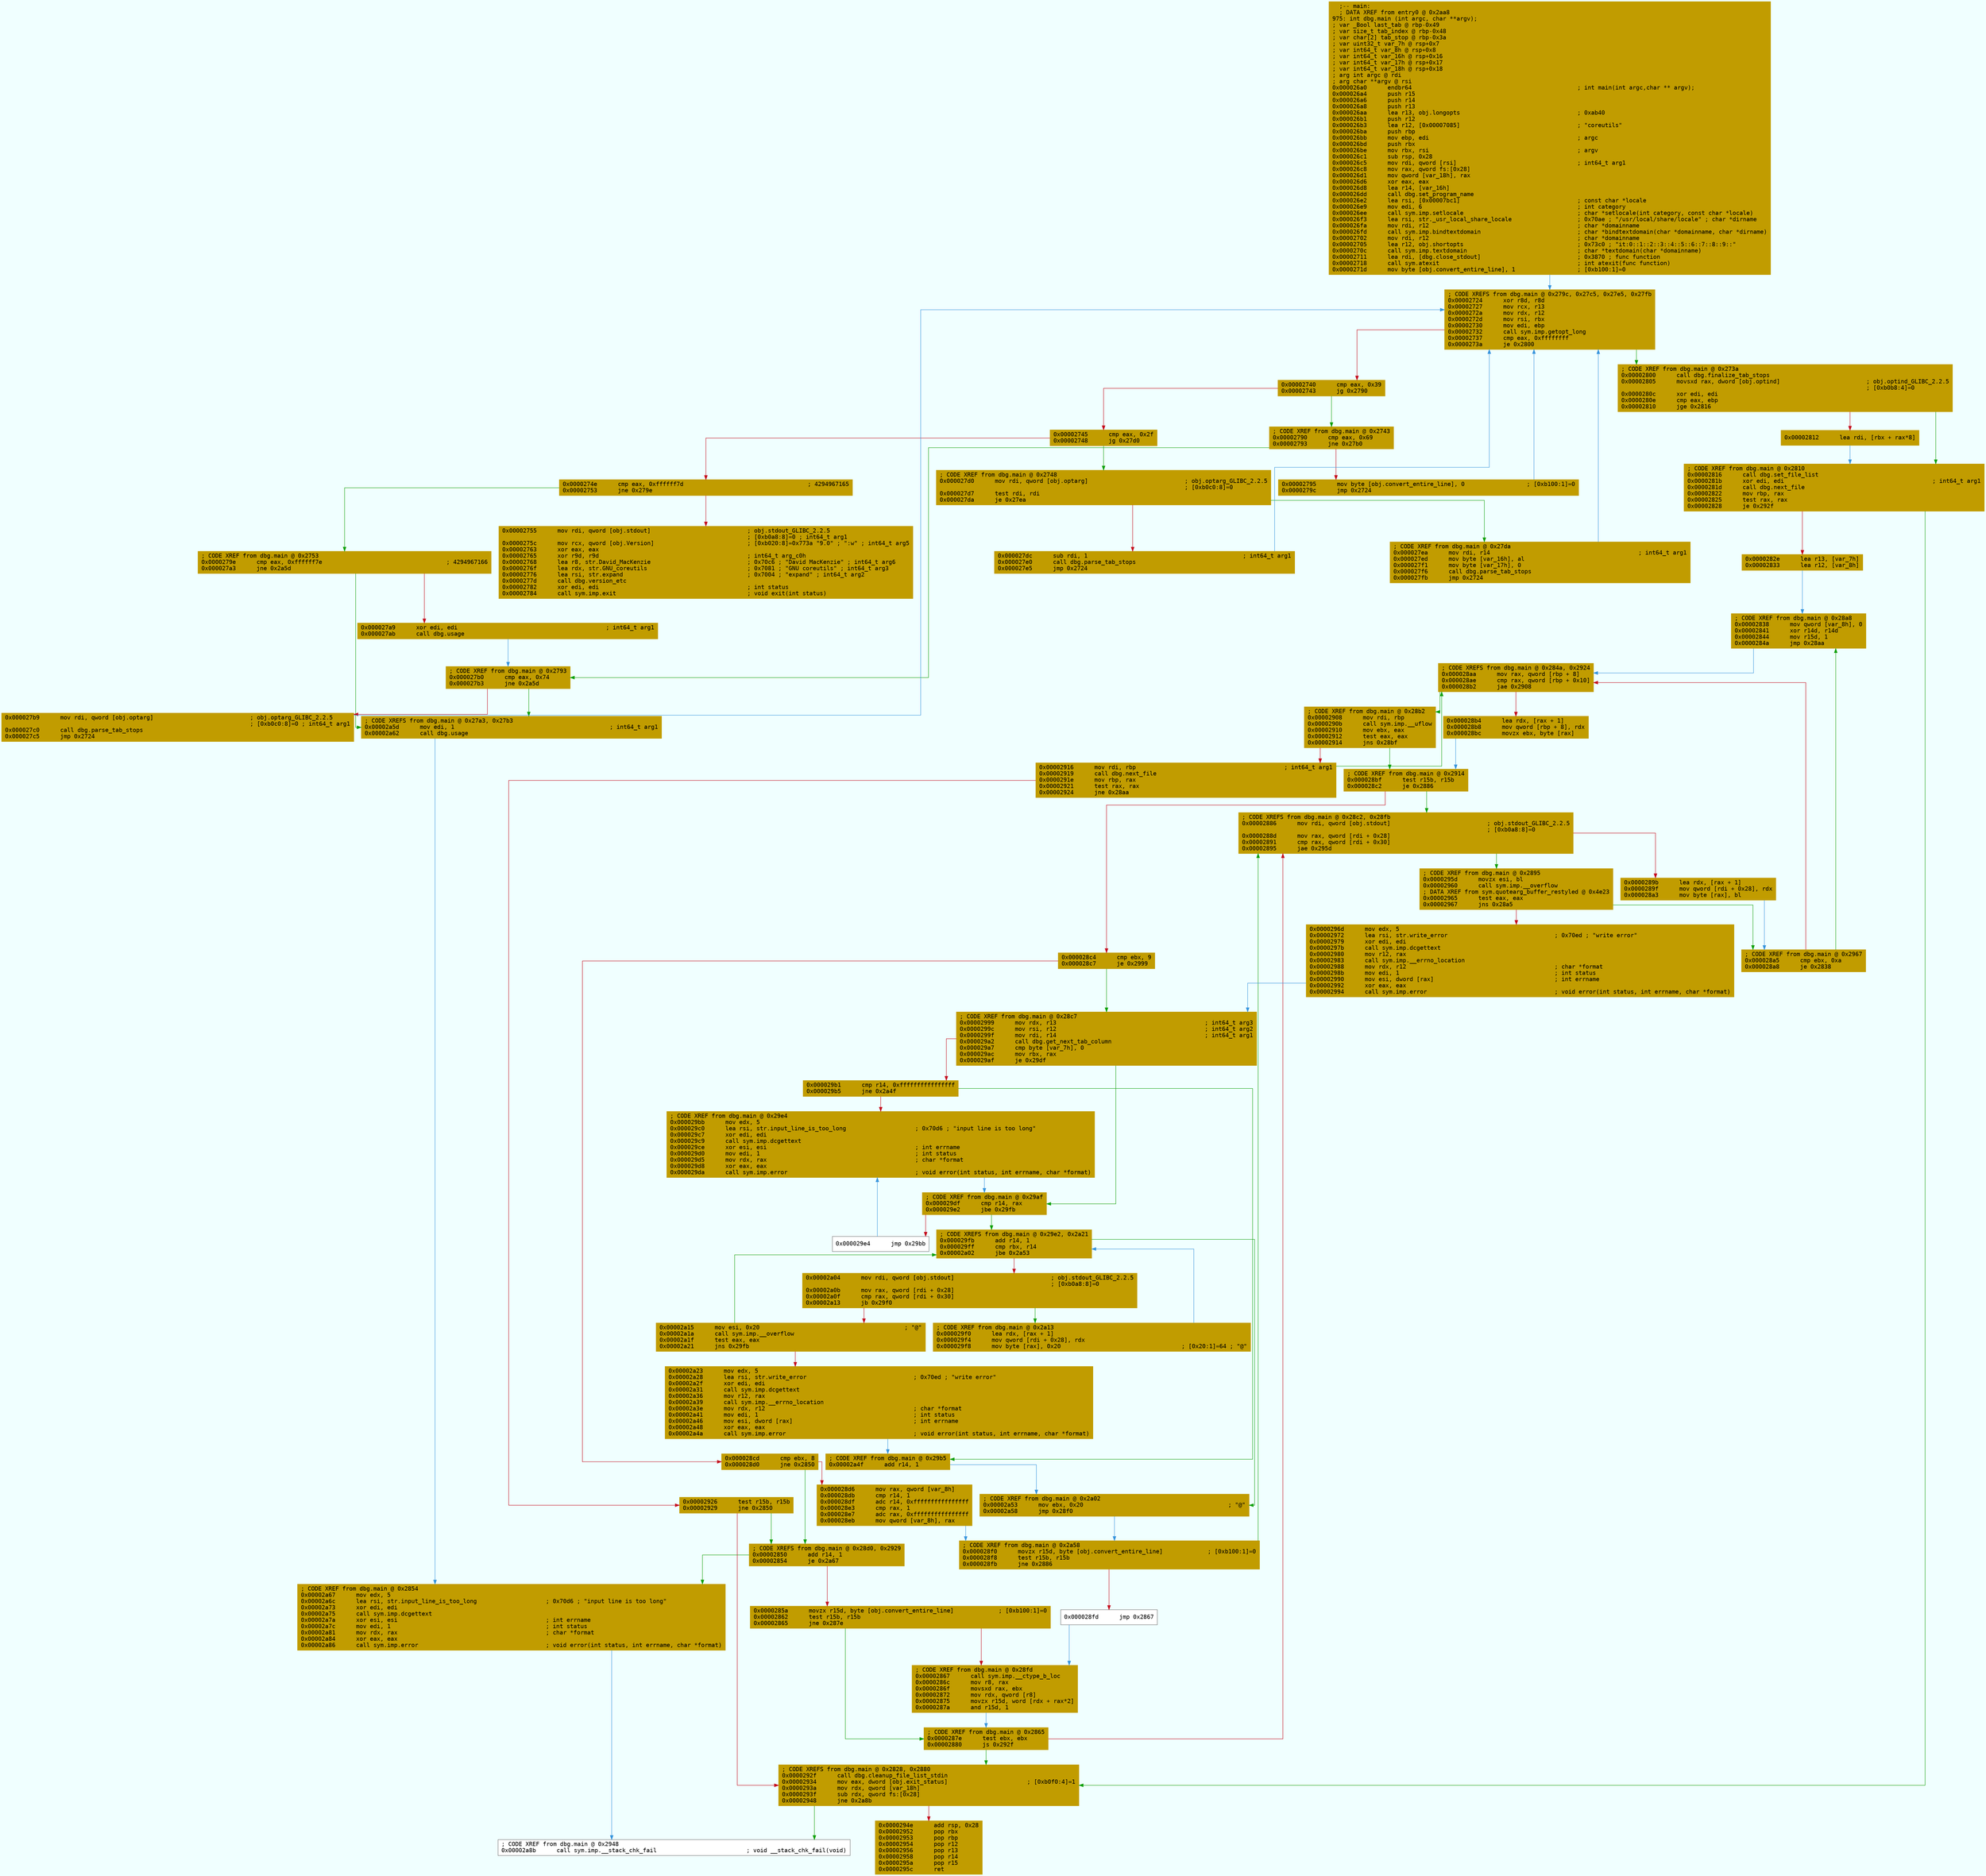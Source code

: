 digraph code {
	graph [bgcolor=azure fontsize=8 fontname="Courier" splines="ortho"];
	node [fillcolor=gray style=filled shape=box];
	edge [arrowhead="normal"];
	"0x000026a0" [URL="dbg.main/0x000026a0", fillcolor="#c19c00",color="#c19c00", fontname="Courier",label="  ;-- main:\l  ; DATA XREF from entry0 @ 0x2aa8\l975: int dbg.main (int argc, char **argv);\l; var _Bool last_tab @ rbp-0x49\l; var size_t tab_index @ rbp-0x48\l; var char[2] tab_stop @ rbp-0x3a\l; var uint32_t var_7h @ rsp+0x7\l; var int64_t var_8h @ rsp+0x8\l; var int64_t var_16h @ rsp+0x16\l; var int64_t var_17h @ rsp+0x17\l; var int64_t var_18h @ rsp+0x18\l; arg int argc @ rdi\l; arg char **argv @ rsi\l0x000026a0      endbr64                                                ; int main(int argc,char ** argv);\l0x000026a4      push r15\l0x000026a6      push r14\l0x000026a8      push r13\l0x000026aa      lea r13, obj.longopts                                  ; 0xab40\l0x000026b1      push r12\l0x000026b3      lea r12, [0x00007085]                                  ; \"coreutils\"\l0x000026ba      push rbp\l0x000026bb      mov ebp, edi                                           ; argc\l0x000026bd      push rbx\l0x000026be      mov rbx, rsi                                           ; argv\l0x000026c1      sub rsp, 0x28\l0x000026c5      mov rdi, qword [rsi]                                   ; int64_t arg1\l0x000026c8      mov rax, qword fs:[0x28]\l0x000026d1      mov qword [var_18h], rax\l0x000026d6      xor eax, eax\l0x000026d8      lea r14, [var_16h]\l0x000026dd      call dbg.set_program_name\l0x000026e2      lea rsi, [0x00007bc1]                                  ; const char *locale\l0x000026e9      mov edi, 6                                             ; int category\l0x000026ee      call sym.imp.setlocale                                 ; char *setlocale(int category, const char *locale)\l0x000026f3      lea rsi, str._usr_local_share_locale                   ; 0x70ae ; \"/usr/local/share/locale\" ; char *dirname\l0x000026fa      mov rdi, r12                                           ; char *domainname\l0x000026fd      call sym.imp.bindtextdomain                            ; char *bindtextdomain(char *domainname, char *dirname)\l0x00002702      mov rdi, r12                                           ; char *domainname\l0x00002705      lea r12, obj.shortopts                                 ; 0x73c0 ; \"it:0::1::2::3::4::5::6::7::8::9::\"\l0x0000270c      call sym.imp.textdomain                                ; char *textdomain(char *domainname)\l0x00002711      lea rdi, [dbg.close_stdout]                            ; 0x3870 ; func function\l0x00002718      call sym.atexit                                        ; int atexit(func function)\l0x0000271d      mov byte [obj.convert_entire_line], 1                  ; [0xb100:1]=0\l"]
	"0x00002724" [URL="dbg.main/0x00002724", fillcolor="#c19c00",color="#c19c00", fontname="Courier",label="; CODE XREFS from dbg.main @ 0x279c, 0x27c5, 0x27e5, 0x27fb\l0x00002724      xor r8d, r8d\l0x00002727      mov rcx, r13\l0x0000272a      mov rdx, r12\l0x0000272d      mov rsi, rbx\l0x00002730      mov edi, ebp\l0x00002732      call sym.imp.getopt_long\l0x00002737      cmp eax, 0xffffffff\l0x0000273a      je 0x2800\l"]
	"0x00002740" [URL="dbg.main/0x00002740", fillcolor="#c19c00",color="#c19c00", fontname="Courier",label="0x00002740      cmp eax, 0x39\l0x00002743      jg 0x2790\l"]
	"0x00002745" [URL="dbg.main/0x00002745", fillcolor="#c19c00",color="#c19c00", fontname="Courier",label="0x00002745      cmp eax, 0x2f\l0x00002748      jg 0x27d0\l"]
	"0x0000274e" [URL="dbg.main/0x0000274e", fillcolor="#c19c00",color="#c19c00", fontname="Courier",label="0x0000274e      cmp eax, 0xffffff7d                                    ; 4294967165\l0x00002753      jne 0x279e\l"]
	"0x00002755" [URL="dbg.main/0x00002755", fillcolor="#c19c00",color="#c19c00", fontname="Courier",label="0x00002755      mov rdi, qword [obj.stdout]                            ; obj.stdout_GLIBC_2.2.5\l                                                                       ; [0xb0a8:8]=0 ; int64_t arg1\l0x0000275c      mov rcx, qword [obj.Version]                           ; [0xb020:8]=0x773a \"9.0\" ; \":w\" ; int64_t arg5\l0x00002763      xor eax, eax\l0x00002765      xor r9d, r9d                                           ; int64_t arg_c0h\l0x00002768      lea r8, str.David_MacKenzie                            ; 0x70c6 ; \"David MacKenzie\" ; int64_t arg6\l0x0000276f      lea rdx, str.GNU_coreutils                             ; 0x7081 ; \"GNU coreutils\" ; int64_t arg3\l0x00002776      lea rsi, str.expand                                    ; 0x7004 ; \"expand\" ; int64_t arg2\l0x0000277d      call dbg.version_etc\l0x00002782      xor edi, edi                                           ; int status\l0x00002784      call sym.imp.exit                                      ; void exit(int status)\l"]
	"0x00002790" [URL="dbg.main/0x00002790", fillcolor="#c19c00",color="#c19c00", fontname="Courier",label="; CODE XREF from dbg.main @ 0x2743\l0x00002790      cmp eax, 0x69\l0x00002793      jne 0x27b0\l"]
	"0x00002795" [URL="dbg.main/0x00002795", fillcolor="#c19c00",color="#c19c00", fontname="Courier",label="0x00002795      mov byte [obj.convert_entire_line], 0                  ; [0xb100:1]=0\l0x0000279c      jmp 0x2724\l"]
	"0x0000279e" [URL="dbg.main/0x0000279e", fillcolor="#c19c00",color="#c19c00", fontname="Courier",label="; CODE XREF from dbg.main @ 0x2753\l0x0000279e      cmp eax, 0xffffff7e                                    ; 4294967166\l0x000027a3      jne 0x2a5d\l"]
	"0x000027a9" [URL="dbg.main/0x000027a9", fillcolor="#c19c00",color="#c19c00", fontname="Courier",label="0x000027a9      xor edi, edi                                           ; int64_t arg1\l0x000027ab      call dbg.usage\l"]
	"0x000027b0" [URL="dbg.main/0x000027b0", fillcolor="#c19c00",color="#c19c00", fontname="Courier",label="; CODE XREF from dbg.main @ 0x2793\l0x000027b0      cmp eax, 0x74\l0x000027b3      jne 0x2a5d\l"]
	"0x000027b9" [URL="dbg.main/0x000027b9", fillcolor="#c19c00",color="#c19c00", fontname="Courier",label="0x000027b9      mov rdi, qword [obj.optarg]                            ; obj.optarg_GLIBC_2.2.5\l                                                                       ; [0xb0c0:8]=0 ; int64_t arg1\l0x000027c0      call dbg.parse_tab_stops\l0x000027c5      jmp 0x2724\l"]
	"0x000027d0" [URL="dbg.main/0x000027d0", fillcolor="#c19c00",color="#c19c00", fontname="Courier",label="; CODE XREF from dbg.main @ 0x2748\l0x000027d0      mov rdi, qword [obj.optarg]                            ; obj.optarg_GLIBC_2.2.5\l                                                                       ; [0xb0c0:8]=0\l0x000027d7      test rdi, rdi\l0x000027da      je 0x27ea\l"]
	"0x000027dc" [URL="dbg.main/0x000027dc", fillcolor="#c19c00",color="#c19c00", fontname="Courier",label="0x000027dc      sub rdi, 1                                             ; int64_t arg1\l0x000027e0      call dbg.parse_tab_stops\l0x000027e5      jmp 0x2724\l"]
	"0x000027ea" [URL="dbg.main/0x000027ea", fillcolor="#c19c00",color="#c19c00", fontname="Courier",label="; CODE XREF from dbg.main @ 0x27da\l0x000027ea      mov rdi, r14                                           ; int64_t arg1\l0x000027ed      mov byte [var_16h], al\l0x000027f1      mov byte [var_17h], 0\l0x000027f6      call dbg.parse_tab_stops\l0x000027fb      jmp 0x2724\l"]
	"0x00002800" [URL="dbg.main/0x00002800", fillcolor="#c19c00",color="#c19c00", fontname="Courier",label="; CODE XREF from dbg.main @ 0x273a\l0x00002800      call dbg.finalize_tab_stops\l0x00002805      movsxd rax, dword [obj.optind]                         ; obj.optind_GLIBC_2.2.5\l                                                                       ; [0xb0b8:4]=0\l0x0000280c      xor edi, edi\l0x0000280e      cmp eax, ebp\l0x00002810      jge 0x2816\l"]
	"0x00002812" [URL="dbg.main/0x00002812", fillcolor="#c19c00",color="#c19c00", fontname="Courier",label="0x00002812      lea rdi, [rbx + rax*8]\l"]
	"0x00002816" [URL="dbg.main/0x00002816", fillcolor="#c19c00",color="#c19c00", fontname="Courier",label="; CODE XREF from dbg.main @ 0x2810\l0x00002816      call dbg.set_file_list\l0x0000281b      xor edi, edi                                           ; int64_t arg1\l0x0000281d      call dbg.next_file\l0x00002822      mov rbp, rax\l0x00002825      test rax, rax\l0x00002828      je 0x292f\l"]
	"0x0000282e" [URL="dbg.main/0x0000282e", fillcolor="#c19c00",color="#c19c00", fontname="Courier",label="0x0000282e      lea r13, [var_7h]\l0x00002833      lea r12, [var_8h]\l"]
	"0x00002838" [URL="dbg.main/0x00002838", fillcolor="#c19c00",color="#c19c00", fontname="Courier",label="; CODE XREF from dbg.main @ 0x28a8\l0x00002838      mov qword [var_8h], 0\l0x00002841      xor r14d, r14d\l0x00002844      mov r15d, 1\l0x0000284a      jmp 0x28aa\l"]
	"0x00002850" [URL="dbg.main/0x00002850", fillcolor="#c19c00",color="#c19c00", fontname="Courier",label="; CODE XREFS from dbg.main @ 0x28d0, 0x2929\l0x00002850      add r14, 1\l0x00002854      je 0x2a67\l"]
	"0x0000285a" [URL="dbg.main/0x0000285a", fillcolor="#c19c00",color="#c19c00", fontname="Courier",label="0x0000285a      movzx r15d, byte [obj.convert_entire_line]             ; [0xb100:1]=0\l0x00002862      test r15b, r15b\l0x00002865      jne 0x287e\l"]
	"0x00002867" [URL="dbg.main/0x00002867", fillcolor="#c19c00",color="#c19c00", fontname="Courier",label="; CODE XREF from dbg.main @ 0x28fd\l0x00002867      call sym.imp.__ctype_b_loc\l0x0000286c      mov r8, rax\l0x0000286f      movsxd rax, ebx\l0x00002872      mov rdx, qword [r8]\l0x00002875      movzx r15d, word [rdx + rax*2]\l0x0000287a      and r15d, 1\l"]
	"0x0000287e" [URL="dbg.main/0x0000287e", fillcolor="#c19c00",color="#c19c00", fontname="Courier",label="; CODE XREF from dbg.main @ 0x2865\l0x0000287e      test ebx, ebx\l0x00002880      js 0x292f\l"]
	"0x00002886" [URL="dbg.main/0x00002886", fillcolor="#c19c00",color="#c19c00", fontname="Courier",label="; CODE XREFS from dbg.main @ 0x28c2, 0x28fb\l0x00002886      mov rdi, qword [obj.stdout]                            ; obj.stdout_GLIBC_2.2.5\l                                                                       ; [0xb0a8:8]=0\l0x0000288d      mov rax, qword [rdi + 0x28]\l0x00002891      cmp rax, qword [rdi + 0x30]\l0x00002895      jae 0x295d\l"]
	"0x0000289b" [URL="dbg.main/0x0000289b", fillcolor="#c19c00",color="#c19c00", fontname="Courier",label="0x0000289b      lea rdx, [rax + 1]\l0x0000289f      mov qword [rdi + 0x28], rdx\l0x000028a3      mov byte [rax], bl\l"]
	"0x000028a5" [URL="dbg.main/0x000028a5", fillcolor="#c19c00",color="#c19c00", fontname="Courier",label="; CODE XREF from dbg.main @ 0x2967\l0x000028a5      cmp ebx, 0xa\l0x000028a8      je 0x2838\l"]
	"0x000028aa" [URL="dbg.main/0x000028aa", fillcolor="#c19c00",color="#c19c00", fontname="Courier",label="; CODE XREFS from dbg.main @ 0x284a, 0x2924\l0x000028aa      mov rax, qword [rbp + 8]\l0x000028ae      cmp rax, qword [rbp + 0x10]\l0x000028b2      jae 0x2908\l"]
	"0x000028b4" [URL="dbg.main/0x000028b4", fillcolor="#c19c00",color="#c19c00", fontname="Courier",label="0x000028b4      lea rdx, [rax + 1]\l0x000028b8      mov qword [rbp + 8], rdx\l0x000028bc      movzx ebx, byte [rax]\l"]
	"0x000028bf" [URL="dbg.main/0x000028bf", fillcolor="#c19c00",color="#c19c00", fontname="Courier",label="; CODE XREF from dbg.main @ 0x2914\l0x000028bf      test r15b, r15b\l0x000028c2      je 0x2886\l"]
	"0x000028c4" [URL="dbg.main/0x000028c4", fillcolor="#c19c00",color="#c19c00", fontname="Courier",label="0x000028c4      cmp ebx, 9\l0x000028c7      je 0x2999\l"]
	"0x000028cd" [URL="dbg.main/0x000028cd", fillcolor="#c19c00",color="#c19c00", fontname="Courier",label="0x000028cd      cmp ebx, 8\l0x000028d0      jne 0x2850\l"]
	"0x000028d6" [URL="dbg.main/0x000028d6", fillcolor="#c19c00",color="#c19c00", fontname="Courier",label="0x000028d6      mov rax, qword [var_8h]\l0x000028db      cmp r14, 1\l0x000028df      adc r14, 0xffffffffffffffff\l0x000028e3      cmp rax, 1\l0x000028e7      adc rax, 0xffffffffffffffff\l0x000028eb      mov qword [var_8h], rax\l"]
	"0x000028f0" [URL="dbg.main/0x000028f0", fillcolor="#c19c00",color="#c19c00", fontname="Courier",label="; CODE XREF from dbg.main @ 0x2a58\l0x000028f0      movzx r15d, byte [obj.convert_entire_line]             ; [0xb100:1]=0\l0x000028f8      test r15b, r15b\l0x000028fb      jne 0x2886\l"]
	"0x000028fd" [URL="dbg.main/0x000028fd", fillcolor="white",color="#767676", fontname="Courier",label="0x000028fd      jmp 0x2867\l"]
	"0x00002908" [URL="dbg.main/0x00002908", fillcolor="#c19c00",color="#c19c00", fontname="Courier",label="; CODE XREF from dbg.main @ 0x28b2\l0x00002908      mov rdi, rbp\l0x0000290b      call sym.imp.__uflow\l0x00002910      mov ebx, eax\l0x00002912      test eax, eax\l0x00002914      jns 0x28bf\l"]
	"0x00002916" [URL="dbg.main/0x00002916", fillcolor="#c19c00",color="#c19c00", fontname="Courier",label="0x00002916      mov rdi, rbp                                           ; int64_t arg1\l0x00002919      call dbg.next_file\l0x0000291e      mov rbp, rax\l0x00002921      test rax, rax\l0x00002924      jne 0x28aa\l"]
	"0x00002926" [URL="dbg.main/0x00002926", fillcolor="#c19c00",color="#c19c00", fontname="Courier",label="0x00002926      test r15b, r15b\l0x00002929      jne 0x2850\l"]
	"0x0000292f" [URL="dbg.main/0x0000292f", fillcolor="#c19c00",color="#c19c00", fontname="Courier",label="; CODE XREFS from dbg.main @ 0x2828, 0x2880\l0x0000292f      call dbg.cleanup_file_list_stdin\l0x00002934      mov eax, dword [obj.exit_status]                       ; [0xb0f0:4]=1\l0x0000293a      mov rdx, qword [var_18h]\l0x0000293f      sub rdx, qword fs:[0x28]\l0x00002948      jne 0x2a8b\l"]
	"0x0000294e" [URL="dbg.main/0x0000294e", fillcolor="#c19c00",color="#c19c00", fontname="Courier",label="0x0000294e      add rsp, 0x28\l0x00002952      pop rbx\l0x00002953      pop rbp\l0x00002954      pop r12\l0x00002956      pop r13\l0x00002958      pop r14\l0x0000295a      pop r15\l0x0000295c      ret\l"]
	"0x0000295d" [URL="dbg.main/0x0000295d", fillcolor="#c19c00",color="#c19c00", fontname="Courier",label="; CODE XREF from dbg.main @ 0x2895\l0x0000295d      movzx esi, bl\l0x00002960      call sym.imp.__overflow\l; DATA XREF from sym.quotearg_buffer_restyled @ 0x4e23\l0x00002965      test eax, eax\l0x00002967      jns 0x28a5\l"]
	"0x0000296d" [URL="dbg.main/0x0000296d", fillcolor="#c19c00",color="#c19c00", fontname="Courier",label="0x0000296d      mov edx, 5\l0x00002972      lea rsi, str.write_error                               ; 0x70ed ; \"write error\"\l0x00002979      xor edi, edi\l0x0000297b      call sym.imp.dcgettext\l0x00002980      mov r12, rax\l0x00002983      call sym.imp.__errno_location\l0x00002988      mov rdx, r12                                           ; char *format\l0x0000298b      mov edi, 1                                             ; int status\l0x00002990      mov esi, dword [rax]                                   ; int errname\l0x00002992      xor eax, eax\l0x00002994      call sym.imp.error                                     ; void error(int status, int errname, char *format)\l"]
	"0x00002999" [URL="dbg.main/0x00002999", fillcolor="#c19c00",color="#c19c00", fontname="Courier",label="; CODE XREF from dbg.main @ 0x28c7\l0x00002999      mov rdx, r13                                           ; int64_t arg3\l0x0000299c      mov rsi, r12                                           ; int64_t arg2\l0x0000299f      mov rdi, r14                                           ; int64_t arg1\l0x000029a2      call dbg.get_next_tab_column\l0x000029a7      cmp byte [var_7h], 0\l0x000029ac      mov rbx, rax\l0x000029af      je 0x29df\l"]
	"0x000029b1" [URL="dbg.main/0x000029b1", fillcolor="#c19c00",color="#c19c00", fontname="Courier",label="0x000029b1      cmp r14, 0xffffffffffffffff\l0x000029b5      jne 0x2a4f\l"]
	"0x000029bb" [URL="dbg.main/0x000029bb", fillcolor="#c19c00",color="#c19c00", fontname="Courier",label="; CODE XREF from dbg.main @ 0x29e4\l0x000029bb      mov edx, 5\l0x000029c0      lea rsi, str.input_line_is_too_long                    ; 0x70d6 ; \"input line is too long\"\l0x000029c7      xor edi, edi\l0x000029c9      call sym.imp.dcgettext\l0x000029ce      xor esi, esi                                           ; int errname\l0x000029d0      mov edi, 1                                             ; int status\l0x000029d5      mov rdx, rax                                           ; char *format\l0x000029d8      xor eax, eax\l0x000029da      call sym.imp.error                                     ; void error(int status, int errname, char *format)\l"]
	"0x000029df" [URL="dbg.main/0x000029df", fillcolor="#c19c00",color="#c19c00", fontname="Courier",label="; CODE XREF from dbg.main @ 0x29af\l0x000029df      cmp r14, rax\l0x000029e2      jbe 0x29fb\l"]
	"0x000029e4" [URL="dbg.main/0x000029e4", fillcolor="white",color="#767676", fontname="Courier",label="0x000029e4      jmp 0x29bb\l"]
	"0x000029f0" [URL="dbg.main/0x000029f0", fillcolor="#c19c00",color="#c19c00", fontname="Courier",label="; CODE XREF from dbg.main @ 0x2a13\l0x000029f0      lea rdx, [rax + 1]\l0x000029f4      mov qword [rdi + 0x28], rdx\l0x000029f8      mov byte [rax], 0x20                                   ; [0x20:1]=64 ; \"@\"\l"]
	"0x000029fb" [URL="dbg.main/0x000029fb", fillcolor="#c19c00",color="#c19c00", fontname="Courier",label="; CODE XREFS from dbg.main @ 0x29e2, 0x2a21\l0x000029fb      add r14, 1\l0x000029ff      cmp rbx, r14\l0x00002a02      jbe 0x2a53\l"]
	"0x00002a04" [URL="dbg.main/0x00002a04", fillcolor="#c19c00",color="#c19c00", fontname="Courier",label="0x00002a04      mov rdi, qword [obj.stdout]                            ; obj.stdout_GLIBC_2.2.5\l                                                                       ; [0xb0a8:8]=0\l0x00002a0b      mov rax, qword [rdi + 0x28]\l0x00002a0f      cmp rax, qword [rdi + 0x30]\l0x00002a13      jb 0x29f0\l"]
	"0x00002a15" [URL="dbg.main/0x00002a15", fillcolor="#c19c00",color="#c19c00", fontname="Courier",label="0x00002a15      mov esi, 0x20                                          ; \"@\"\l0x00002a1a      call sym.imp.__overflow\l0x00002a1f      test eax, eax\l0x00002a21      jns 0x29fb\l"]
	"0x00002a23" [URL="dbg.main/0x00002a23", fillcolor="#c19c00",color="#c19c00", fontname="Courier",label="0x00002a23      mov edx, 5\l0x00002a28      lea rsi, str.write_error                               ; 0x70ed ; \"write error\"\l0x00002a2f      xor edi, edi\l0x00002a31      call sym.imp.dcgettext\l0x00002a36      mov r12, rax\l0x00002a39      call sym.imp.__errno_location\l0x00002a3e      mov rdx, r12                                           ; char *format\l0x00002a41      mov edi, 1                                             ; int status\l0x00002a46      mov esi, dword [rax]                                   ; int errname\l0x00002a48      xor eax, eax\l0x00002a4a      call sym.imp.error                                     ; void error(int status, int errname, char *format)\l"]
	"0x00002a4f" [URL="dbg.main/0x00002a4f", fillcolor="#c19c00",color="#c19c00", fontname="Courier",label="; CODE XREF from dbg.main @ 0x29b5\l0x00002a4f      add r14, 1\l"]
	"0x00002a53" [URL="dbg.main/0x00002a53", fillcolor="#c19c00",color="#c19c00", fontname="Courier",label="; CODE XREF from dbg.main @ 0x2a02\l0x00002a53      mov ebx, 0x20                                          ; \"@\"\l0x00002a58      jmp 0x28f0\l"]
	"0x00002a5d" [URL="dbg.main/0x00002a5d", fillcolor="#c19c00",color="#c19c00", fontname="Courier",label="; CODE XREFS from dbg.main @ 0x27a3, 0x27b3\l0x00002a5d      mov edi, 1                                             ; int64_t arg1\l0x00002a62      call dbg.usage\l"]
	"0x00002a67" [URL="dbg.main/0x00002a67", fillcolor="#c19c00",color="#c19c00", fontname="Courier",label="; CODE XREF from dbg.main @ 0x2854\l0x00002a67      mov edx, 5\l0x00002a6c      lea rsi, str.input_line_is_too_long                    ; 0x70d6 ; \"input line is too long\"\l0x00002a73      xor edi, edi\l0x00002a75      call sym.imp.dcgettext\l0x00002a7a      xor esi, esi                                           ; int errname\l0x00002a7c      mov edi, 1                                             ; int status\l0x00002a81      mov rdx, rax                                           ; char *format\l0x00002a84      xor eax, eax\l0x00002a86      call sym.imp.error                                     ; void error(int status, int errname, char *format)\l"]
	"0x00002a8b" [URL="dbg.main/0x00002a8b", fillcolor="white",color="#767676", fontname="Courier",label="; CODE XREF from dbg.main @ 0x2948\l0x00002a8b      call sym.imp.__stack_chk_fail                          ; void __stack_chk_fail(void)\l"]
        "0x000026a0" -> "0x00002724" [color="#3a96dd"];
        "0x00002724" -> "0x00002800" [color="#13a10e"];
        "0x00002724" -> "0x00002740" [color="#c50f1f"];
        "0x00002740" -> "0x00002790" [color="#13a10e"];
        "0x00002740" -> "0x00002745" [color="#c50f1f"];
        "0x00002745" -> "0x000027d0" [color="#13a10e"];
        "0x00002745" -> "0x0000274e" [color="#c50f1f"];
        "0x0000274e" -> "0x0000279e" [color="#13a10e"];
        "0x0000274e" -> "0x00002755" [color="#c50f1f"];
        "0x00002790" -> "0x000027b0" [color="#13a10e"];
        "0x00002790" -> "0x00002795" [color="#c50f1f"];
        "0x00002795" -> "0x00002724" [color="#3a96dd"];
        "0x0000279e" -> "0x00002a5d" [color="#13a10e"];
        "0x0000279e" -> "0x000027a9" [color="#c50f1f"];
        "0x000027a9" -> "0x000027b0" [color="#3a96dd"];
        "0x000027b0" -> "0x00002a5d" [color="#13a10e"];
        "0x000027b0" -> "0x000027b9" [color="#c50f1f"];
        "0x000027b9" -> "0x00002724" [color="#3a96dd"];
        "0x000027d0" -> "0x000027ea" [color="#13a10e"];
        "0x000027d0" -> "0x000027dc" [color="#c50f1f"];
        "0x000027dc" -> "0x00002724" [color="#3a96dd"];
        "0x000027ea" -> "0x00002724" [color="#3a96dd"];
        "0x00002800" -> "0x00002816" [color="#13a10e"];
        "0x00002800" -> "0x00002812" [color="#c50f1f"];
        "0x00002812" -> "0x00002816" [color="#3a96dd"];
        "0x00002816" -> "0x0000292f" [color="#13a10e"];
        "0x00002816" -> "0x0000282e" [color="#c50f1f"];
        "0x0000282e" -> "0x00002838" [color="#3a96dd"];
        "0x00002838" -> "0x000028aa" [color="#3a96dd"];
        "0x00002850" -> "0x00002a67" [color="#13a10e"];
        "0x00002850" -> "0x0000285a" [color="#c50f1f"];
        "0x0000285a" -> "0x0000287e" [color="#13a10e"];
        "0x0000285a" -> "0x00002867" [color="#c50f1f"];
        "0x00002867" -> "0x0000287e" [color="#3a96dd"];
        "0x0000287e" -> "0x0000292f" [color="#13a10e"];
        "0x0000287e" -> "0x00002886" [color="#c50f1f"];
        "0x00002886" -> "0x0000295d" [color="#13a10e"];
        "0x00002886" -> "0x0000289b" [color="#c50f1f"];
        "0x0000289b" -> "0x000028a5" [color="#3a96dd"];
        "0x000028a5" -> "0x00002838" [color="#13a10e"];
        "0x000028a5" -> "0x000028aa" [color="#c50f1f"];
        "0x000028aa" -> "0x00002908" [color="#13a10e"];
        "0x000028aa" -> "0x000028b4" [color="#c50f1f"];
        "0x000028b4" -> "0x000028bf" [color="#3a96dd"];
        "0x000028bf" -> "0x00002886" [color="#13a10e"];
        "0x000028bf" -> "0x000028c4" [color="#c50f1f"];
        "0x000028c4" -> "0x00002999" [color="#13a10e"];
        "0x000028c4" -> "0x000028cd" [color="#c50f1f"];
        "0x000028cd" -> "0x00002850" [color="#13a10e"];
        "0x000028cd" -> "0x000028d6" [color="#c50f1f"];
        "0x000028d6" -> "0x000028f0" [color="#3a96dd"];
        "0x000028f0" -> "0x00002886" [color="#13a10e"];
        "0x000028f0" -> "0x000028fd" [color="#c50f1f"];
        "0x000028fd" -> "0x00002867" [color="#3a96dd"];
        "0x00002908" -> "0x000028bf" [color="#13a10e"];
        "0x00002908" -> "0x00002916" [color="#c50f1f"];
        "0x00002916" -> "0x000028aa" [color="#13a10e"];
        "0x00002916" -> "0x00002926" [color="#c50f1f"];
        "0x00002926" -> "0x00002850" [color="#13a10e"];
        "0x00002926" -> "0x0000292f" [color="#c50f1f"];
        "0x0000292f" -> "0x00002a8b" [color="#13a10e"];
        "0x0000292f" -> "0x0000294e" [color="#c50f1f"];
        "0x0000295d" -> "0x000028a5" [color="#13a10e"];
        "0x0000295d" -> "0x0000296d" [color="#c50f1f"];
        "0x0000296d" -> "0x00002999" [color="#3a96dd"];
        "0x00002999" -> "0x000029df" [color="#13a10e"];
        "0x00002999" -> "0x000029b1" [color="#c50f1f"];
        "0x000029b1" -> "0x00002a4f" [color="#13a10e"];
        "0x000029b1" -> "0x000029bb" [color="#c50f1f"];
        "0x000029bb" -> "0x000029df" [color="#3a96dd"];
        "0x000029df" -> "0x000029fb" [color="#13a10e"];
        "0x000029df" -> "0x000029e4" [color="#c50f1f"];
        "0x000029e4" -> "0x000029bb" [color="#3a96dd"];
        "0x000029f0" -> "0x000029fb" [color="#3a96dd"];
        "0x000029fb" -> "0x00002a53" [color="#13a10e"];
        "0x000029fb" -> "0x00002a04" [color="#c50f1f"];
        "0x00002a04" -> "0x000029f0" [color="#13a10e"];
        "0x00002a04" -> "0x00002a15" [color="#c50f1f"];
        "0x00002a15" -> "0x000029fb" [color="#13a10e"];
        "0x00002a15" -> "0x00002a23" [color="#c50f1f"];
        "0x00002a23" -> "0x00002a4f" [color="#3a96dd"];
        "0x00002a4f" -> "0x00002a53" [color="#3a96dd"];
        "0x00002a53" -> "0x000028f0" [color="#3a96dd"];
        "0x00002a5d" -> "0x00002a67" [color="#3a96dd"];
        "0x00002a67" -> "0x00002a8b" [color="#3a96dd"];
}
